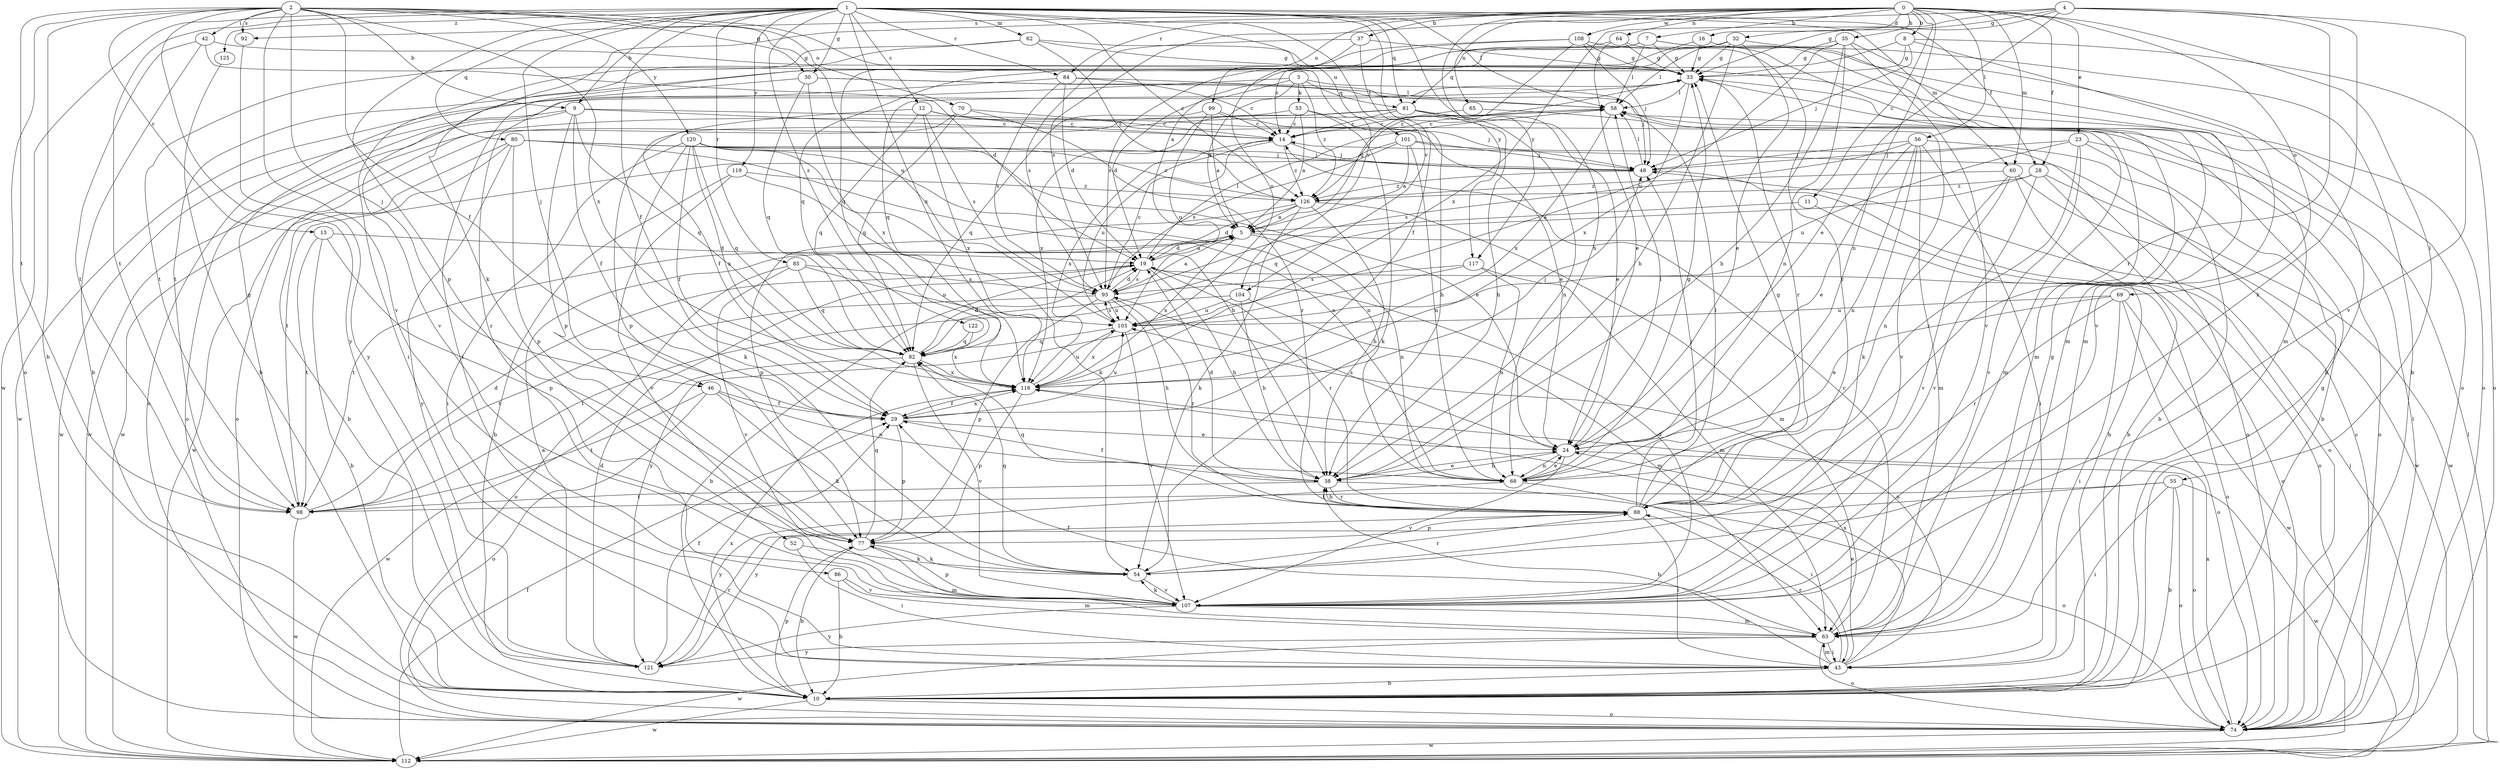 strict digraph  {
0;
1;
2;
3;
4;
5;
7;
8;
9;
10;
11;
12;
13;
14;
16;
19;
23;
24;
28;
29;
30;
32;
33;
35;
37;
38;
42;
43;
46;
48;
52;
53;
54;
55;
56;
58;
60;
62;
63;
64;
65;
68;
69;
70;
74;
77;
80;
81;
82;
84;
85;
86;
88;
92;
93;
98;
99;
101;
103;
104;
107;
108;
112;
116;
117;
119;
120;
121;
122;
125;
126;
0 -> 7  [label=b];
0 -> 8  [label=b];
0 -> 11  [label=c];
0 -> 16  [label=d];
0 -> 23  [label=e];
0 -> 28  [label=f];
0 -> 35  [label=h];
0 -> 37  [label=h];
0 -> 52  [label=k];
0 -> 55  [label=l];
0 -> 56  [label=l];
0 -> 60  [label=m];
0 -> 64  [label=n];
0 -> 65  [label=n];
0 -> 68  [label=n];
0 -> 69  [label=o];
0 -> 84  [label=r];
0 -> 92  [label=s];
0 -> 99  [label=u];
0 -> 108  [label=w];
0 -> 117  [label=y];
1 -> 9  [label=b];
1 -> 12  [label=c];
1 -> 28  [label=f];
1 -> 29  [label=f];
1 -> 30  [label=g];
1 -> 38  [label=h];
1 -> 46  [label=j];
1 -> 58  [label=l];
1 -> 60  [label=m];
1 -> 62  [label=m];
1 -> 77  [label=p];
1 -> 80  [label=q];
1 -> 81  [label=q];
1 -> 84  [label=r];
1 -> 85  [label=r];
1 -> 98  [label=t];
1 -> 101  [label=u];
1 -> 104  [label=v];
1 -> 112  [label=w];
1 -> 116  [label=x];
1 -> 117  [label=y];
1 -> 119  [label=y];
1 -> 122  [label=z];
1 -> 125  [label=z];
1 -> 126  [label=z];
2 -> 9  [label=b];
2 -> 10  [label=b];
2 -> 13  [label=c];
2 -> 29  [label=f];
2 -> 30  [label=g];
2 -> 42  [label=i];
2 -> 46  [label=j];
2 -> 70  [label=o];
2 -> 74  [label=o];
2 -> 92  [label=s];
2 -> 98  [label=t];
2 -> 103  [label=u];
2 -> 104  [label=v];
2 -> 107  [label=v];
2 -> 116  [label=x];
2 -> 120  [label=y];
2 -> 121  [label=y];
3 -> 5  [label=a];
3 -> 19  [label=d];
3 -> 48  [label=j];
3 -> 53  [label=k];
3 -> 81  [label=q];
3 -> 86  [label=r];
3 -> 126  [label=z];
4 -> 24  [label=e];
4 -> 32  [label=g];
4 -> 33  [label=g];
4 -> 54  [label=k];
4 -> 88  [label=r];
4 -> 93  [label=s];
4 -> 107  [label=v];
4 -> 116  [label=x];
5 -> 19  [label=d];
5 -> 33  [label=g];
5 -> 68  [label=n];
5 -> 74  [label=o];
5 -> 98  [label=t];
5 -> 116  [label=x];
7 -> 33  [label=g];
7 -> 58  [label=l];
7 -> 63  [label=m];
7 -> 74  [label=o];
7 -> 81  [label=q];
7 -> 98  [label=t];
8 -> 5  [label=a];
8 -> 33  [label=g];
8 -> 48  [label=j];
8 -> 74  [label=o];
8 -> 107  [label=v];
9 -> 14  [label=c];
9 -> 24  [label=e];
9 -> 29  [label=f];
9 -> 74  [label=o];
9 -> 77  [label=p];
9 -> 82  [label=q];
9 -> 112  [label=w];
10 -> 33  [label=g];
10 -> 74  [label=o];
10 -> 77  [label=p];
10 -> 112  [label=w];
10 -> 116  [label=x];
11 -> 5  [label=a];
11 -> 74  [label=o];
12 -> 14  [label=c];
12 -> 29  [label=f];
12 -> 38  [label=h];
12 -> 82  [label=q];
12 -> 93  [label=s];
12 -> 116  [label=x];
13 -> 10  [label=b];
13 -> 19  [label=d];
13 -> 77  [label=p];
13 -> 98  [label=t];
14 -> 48  [label=j];
14 -> 103  [label=u];
14 -> 116  [label=x];
14 -> 126  [label=z];
16 -> 14  [label=c];
16 -> 33  [label=g];
16 -> 63  [label=m];
19 -> 5  [label=a];
19 -> 10  [label=b];
19 -> 38  [label=h];
19 -> 58  [label=l];
19 -> 74  [label=o];
19 -> 88  [label=r];
19 -> 93  [label=s];
23 -> 10  [label=b];
23 -> 48  [label=j];
23 -> 74  [label=o];
23 -> 88  [label=r];
23 -> 103  [label=u];
23 -> 107  [label=v];
24 -> 38  [label=h];
24 -> 58  [label=l];
24 -> 68  [label=n];
24 -> 74  [label=o];
24 -> 93  [label=s];
24 -> 107  [label=v];
28 -> 10  [label=b];
28 -> 82  [label=q];
28 -> 107  [label=v];
28 -> 112  [label=w];
28 -> 126  [label=z];
29 -> 24  [label=e];
29 -> 77  [label=p];
29 -> 103  [label=u];
29 -> 116  [label=x];
30 -> 58  [label=l];
30 -> 63  [label=m];
30 -> 74  [label=o];
30 -> 82  [label=q];
30 -> 116  [label=x];
32 -> 10  [label=b];
32 -> 24  [label=e];
32 -> 33  [label=g];
32 -> 38  [label=h];
32 -> 58  [label=l];
32 -> 93  [label=s];
33 -> 58  [label=l];
33 -> 82  [label=q];
33 -> 88  [label=r];
33 -> 116  [label=x];
35 -> 10  [label=b];
35 -> 33  [label=g];
35 -> 38  [label=h];
35 -> 68  [label=n];
35 -> 82  [label=q];
35 -> 103  [label=u];
35 -> 107  [label=v];
37 -> 29  [label=f];
37 -> 33  [label=g];
37 -> 93  [label=s];
37 -> 103  [label=u];
38 -> 19  [label=d];
38 -> 24  [label=e];
38 -> 29  [label=f];
38 -> 74  [label=o];
38 -> 88  [label=r];
38 -> 98  [label=t];
42 -> 10  [label=b];
42 -> 19  [label=d];
42 -> 33  [label=g];
42 -> 98  [label=t];
43 -> 10  [label=b];
43 -> 24  [label=e];
43 -> 38  [label=h];
43 -> 63  [label=m];
43 -> 88  [label=r];
43 -> 103  [label=u];
43 -> 116  [label=x];
46 -> 29  [label=f];
46 -> 54  [label=k];
46 -> 68  [label=n];
46 -> 74  [label=o];
46 -> 98  [label=t];
48 -> 58  [label=l];
48 -> 74  [label=o];
48 -> 126  [label=z];
52 -> 43  [label=i];
52 -> 54  [label=k];
53 -> 5  [label=a];
53 -> 14  [label=c];
53 -> 48  [label=j];
53 -> 54  [label=k];
53 -> 112  [label=w];
54 -> 82  [label=q];
54 -> 88  [label=r];
54 -> 107  [label=v];
55 -> 10  [label=b];
55 -> 43  [label=i];
55 -> 74  [label=o];
55 -> 98  [label=t];
55 -> 112  [label=w];
55 -> 121  [label=y];
56 -> 10  [label=b];
56 -> 24  [label=e];
56 -> 43  [label=i];
56 -> 48  [label=j];
56 -> 54  [label=k];
56 -> 63  [label=m];
56 -> 68  [label=n];
56 -> 93  [label=s];
58 -> 14  [label=c];
58 -> 77  [label=p];
58 -> 116  [label=x];
60 -> 10  [label=b];
60 -> 68  [label=n];
60 -> 107  [label=v];
60 -> 112  [label=w];
60 -> 126  [label=z];
62 -> 33  [label=g];
62 -> 43  [label=i];
62 -> 74  [label=o];
62 -> 107  [label=v];
62 -> 126  [label=z];
63 -> 14  [label=c];
63 -> 29  [label=f];
63 -> 33  [label=g];
63 -> 43  [label=i];
63 -> 74  [label=o];
63 -> 112  [label=w];
63 -> 121  [label=y];
64 -> 24  [label=e];
64 -> 33  [label=g];
64 -> 43  [label=i];
64 -> 63  [label=m];
65 -> 14  [label=c];
65 -> 63  [label=m];
68 -> 24  [label=e];
68 -> 33  [label=g];
68 -> 43  [label=i];
68 -> 121  [label=y];
69 -> 24  [label=e];
69 -> 43  [label=i];
69 -> 74  [label=o];
69 -> 88  [label=r];
69 -> 103  [label=u];
69 -> 112  [label=w];
70 -> 14  [label=c];
70 -> 74  [label=o];
70 -> 82  [label=q];
70 -> 88  [label=r];
74 -> 14  [label=c];
74 -> 58  [label=l];
74 -> 112  [label=w];
74 -> 116  [label=x];
77 -> 10  [label=b];
77 -> 54  [label=k];
77 -> 63  [label=m];
77 -> 82  [label=q];
80 -> 10  [label=b];
80 -> 48  [label=j];
80 -> 68  [label=n];
80 -> 77  [label=p];
80 -> 112  [label=w];
80 -> 121  [label=y];
80 -> 126  [label=z];
81 -> 14  [label=c];
81 -> 24  [label=e];
81 -> 38  [label=h];
81 -> 68  [label=n];
81 -> 112  [label=w];
81 -> 116  [label=x];
82 -> 19  [label=d];
82 -> 107  [label=v];
82 -> 112  [label=w];
82 -> 116  [label=x];
84 -> 14  [label=c];
84 -> 19  [label=d];
84 -> 58  [label=l];
84 -> 93  [label=s];
84 -> 112  [label=w];
85 -> 74  [label=o];
85 -> 82  [label=q];
85 -> 93  [label=s];
85 -> 103  [label=u];
85 -> 107  [label=v];
86 -> 10  [label=b];
86 -> 63  [label=m];
86 -> 107  [label=v];
88 -> 33  [label=g];
88 -> 38  [label=h];
88 -> 43  [label=i];
88 -> 48  [label=j];
88 -> 58  [label=l];
88 -> 77  [label=p];
88 -> 82  [label=q];
92 -> 121  [label=y];
93 -> 5  [label=a];
93 -> 14  [label=c];
93 -> 19  [label=d];
93 -> 38  [label=h];
93 -> 77  [label=p];
93 -> 88  [label=r];
93 -> 98  [label=t];
93 -> 103  [label=u];
98 -> 19  [label=d];
98 -> 33  [label=g];
98 -> 112  [label=w];
99 -> 5  [label=a];
99 -> 14  [label=c];
99 -> 82  [label=q];
99 -> 103  [label=u];
99 -> 107  [label=v];
101 -> 5  [label=a];
101 -> 48  [label=j];
101 -> 68  [label=n];
101 -> 74  [label=o];
101 -> 93  [label=s];
101 -> 98  [label=t];
103 -> 82  [label=q];
103 -> 93  [label=s];
103 -> 107  [label=v];
103 -> 116  [label=x];
104 -> 38  [label=h];
104 -> 63  [label=m];
104 -> 98  [label=t];
104 -> 103  [label=u];
107 -> 19  [label=d];
107 -> 54  [label=k];
107 -> 63  [label=m];
107 -> 77  [label=p];
107 -> 121  [label=y];
108 -> 33  [label=g];
108 -> 48  [label=j];
108 -> 82  [label=q];
108 -> 88  [label=r];
108 -> 98  [label=t];
108 -> 126  [label=z];
112 -> 29  [label=f];
112 -> 48  [label=j];
112 -> 58  [label=l];
116 -> 29  [label=f];
116 -> 48  [label=j];
116 -> 77  [label=p];
116 -> 103  [label=u];
117 -> 63  [label=m];
117 -> 68  [label=n];
117 -> 93  [label=s];
117 -> 121  [label=y];
119 -> 10  [label=b];
119 -> 54  [label=k];
119 -> 107  [label=v];
119 -> 126  [label=z];
120 -> 24  [label=e];
120 -> 29  [label=f];
120 -> 38  [label=h];
120 -> 43  [label=i];
120 -> 48  [label=j];
120 -> 54  [label=k];
120 -> 68  [label=n];
120 -> 82  [label=q];
120 -> 116  [label=x];
121 -> 5  [label=a];
121 -> 19  [label=d];
121 -> 29  [label=f];
121 -> 88  [label=r];
122 -> 82  [label=q];
122 -> 116  [label=x];
125 -> 10  [label=b];
126 -> 5  [label=a];
126 -> 19  [label=d];
126 -> 38  [label=h];
126 -> 54  [label=k];
126 -> 63  [label=m];
126 -> 77  [label=p];
}
